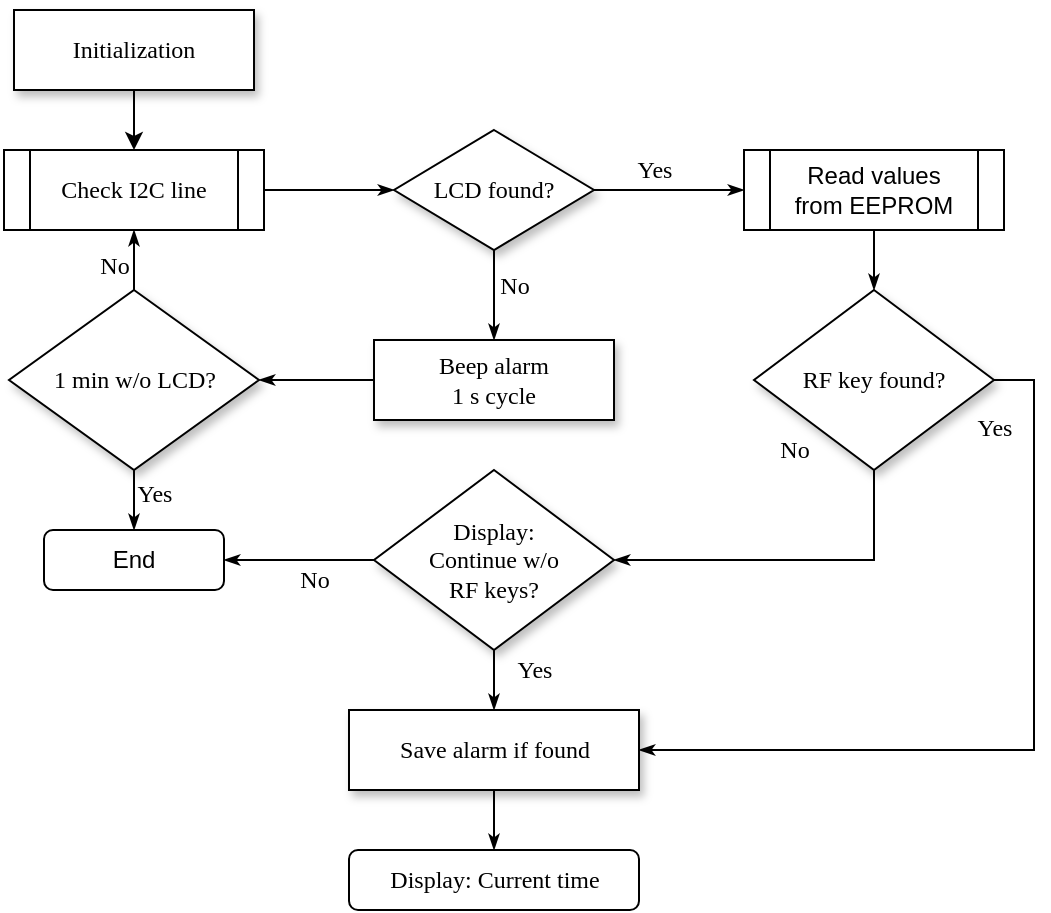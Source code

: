 <mxfile version="10.6.5" type="github"><diagram name="Page-1" id="edf60f1a-56cd-e834-aa8a-f176f3a09ee4"><mxGraphModel dx="842" dy="463" grid="1" gridSize="10" guides="1" tooltips="1" connect="1" arrows="1" fold="1" page="1" pageScale="1" pageWidth="1100" pageHeight="850" background="#ffffff" math="0" shadow="0"><root><mxCell id="0"/><mxCell id="1" parent="0"/><mxCell id="60e70716793133e9-4" value="Initialization" style="rounded=0;whiteSpace=wrap;html=1;shadow=1;labelBackgroundColor=none;strokeColor=#000000;strokeWidth=1;fillColor=#ffffff;fontFamily=Verdana;fontSize=12;fontColor=#000000;align=center;" parent="1" vertex="1"><mxGeometry x="190" y="80" width="120" height="40" as="geometry"/></mxCell><mxCell id="60e70716793133e9-5" value="LCD found?" style="rhombus;whiteSpace=wrap;html=1;rounded=0;shadow=1;labelBackgroundColor=none;strokeColor=#000000;strokeWidth=1;fillColor=#ffffff;fontFamily=Verdana;fontSize=12;fontColor=#000000;align=center;" parent="1" vertex="1"><mxGeometry x="380" y="140" width="100" height="60" as="geometry"/></mxCell><mxCell id="60e70716793133e9-9" value="&lt;div style=&quot;font-size: 12px;&quot;&gt;Beep alarm&lt;/div&gt;&lt;div style=&quot;font-size: 12px;&quot;&gt;1 s cycle&lt;br style=&quot;font-size: 12px;&quot;&gt;&lt;/div&gt;" style="whiteSpace=wrap;html=1;rounded=0;shadow=1;labelBackgroundColor=none;strokeColor=#000000;strokeWidth=1;fillColor=#ffffff;fontFamily=Verdana;fontSize=12;fontColor=#000000;align=center;" parent="1" vertex="1"><mxGeometry x="370" y="245" width="120" height="40" as="geometry"/></mxCell><mxCell id="el-idCK2k_gj1LfbbVk5-2" value="&lt;font style=&quot;font-size: 12px;&quot; face=&quot;Verdana&quot;&gt;Check I2C line&lt;/font&gt;" style="shape=process;whiteSpace=wrap;html=1;backgroundOutline=1;fontSize=12;" parent="1" vertex="1"><mxGeometry x="185" y="150" width="130" height="40" as="geometry"/></mxCell><mxCell id="el-idCK2k_gj1LfbbVk5-5" value="" style="edgeStyle=orthogonalEdgeStyle;rounded=0;orthogonalLoop=1;jettySize=auto;html=1;exitX=0.5;exitY=1;exitDx=0;exitDy=0;fontSize=12;" parent="1" source="60e70716793133e9-4" edge="1"><mxGeometry relative="1" as="geometry"><mxPoint x="260" y="200" as="sourcePoint"/><mxPoint x="250" y="150" as="targetPoint"/></mxGeometry></mxCell><mxCell id="el-idCK2k_gj1LfbbVk5-8" value="&lt;div style=&quot;font-size: 12px;&quot;&gt;&lt;font style=&quot;font-size: 12px;&quot;&gt;Read values&lt;/font&gt;&lt;/div&gt;&lt;div style=&quot;font-size: 12px;&quot;&gt;&lt;font style=&quot;font-size: 12px;&quot;&gt;from EEPROM&lt;br style=&quot;font-size: 12px;&quot;&gt;&lt;/font&gt;&lt;/div&gt;" style="shape=process;whiteSpace=wrap;html=1;backgroundOutline=1;fontSize=12;" parent="1" vertex="1"><mxGeometry x="555" y="150" width="130" height="40" as="geometry"/></mxCell><mxCell id="el-idCK2k_gj1LfbbVk5-9" value="RF key found?" style="rhombus;whiteSpace=wrap;html=1;rounded=0;shadow=1;labelBackgroundColor=none;strokeColor=#000000;strokeWidth=1;fillColor=#ffffff;fontFamily=Verdana;fontSize=12;fontColor=#000000;align=center;" parent="1" vertex="1"><mxGeometry x="560" y="220" width="120" height="90" as="geometry"/></mxCell><mxCell id="el-idCK2k_gj1LfbbVk5-17" value="&lt;div style=&quot;font-size: 12px;&quot;&gt;Display:&lt;/div&gt;&lt;div style=&quot;font-size: 12px;&quot;&gt;Continue w/o &lt;br style=&quot;font-size: 12px;&quot;&gt;&lt;/div&gt;&lt;div style=&quot;font-size: 12px;&quot;&gt;RF keys?&lt;br style=&quot;font-size: 12px;&quot;&gt;&lt;/div&gt;" style="rhombus;whiteSpace=wrap;html=1;rounded=0;shadow=1;labelBackgroundColor=none;strokeColor=#000000;strokeWidth=1;fillColor=#ffffff;fontFamily=Verdana;fontSize=12;fontColor=#000000;align=center;" parent="1" vertex="1"><mxGeometry x="370" y="310" width="120" height="90" as="geometry"/></mxCell><mxCell id="el-idCK2k_gj1LfbbVk5-43" value="1 min w/o LCD?" style="rhombus;whiteSpace=wrap;html=1;rounded=0;shadow=1;labelBackgroundColor=none;strokeColor=#000000;strokeWidth=1;fillColor=#ffffff;fontFamily=Verdana;fontSize=12;fontColor=#000000;align=center;" parent="1" vertex="1"><mxGeometry x="187.5" y="220" width="125" height="90" as="geometry"/></mxCell><mxCell id="_3IvVKniiSneHhxvr01e-3" value="Save alarm if found" style="whiteSpace=wrap;html=1;rounded=0;shadow=1;labelBackgroundColor=none;strokeColor=#000000;strokeWidth=1;fillColor=#ffffff;fontFamily=Verdana;fontSize=12;fontColor=#000000;align=center;" vertex="1" parent="1"><mxGeometry x="357.5" y="430" width="145" height="40" as="geometry"/></mxCell><mxCell id="_3IvVKniiSneHhxvr01e-4" value="Yes" style="edgeStyle=orthogonalEdgeStyle;rounded=0;html=1;labelBackgroundColor=none;startSize=5;endArrow=classicThin;endFill=1;endSize=5;jettySize=auto;orthogonalLoop=1;strokeColor=#000000;strokeWidth=1;fontFamily=Verdana;fontSize=12;fontColor=#000000;entryX=0.5;entryY=0;entryDx=0;entryDy=0;exitX=0.5;exitY=1;exitDx=0;exitDy=0;" edge="1" parent="1" source="el-idCK2k_gj1LfbbVk5-17" target="_3IvVKniiSneHhxvr01e-3"><mxGeometry x="-0.356" y="20" relative="1" as="geometry"><mxPoint as="offset"/><mxPoint x="759.724" y="410.103" as="sourcePoint"/><mxPoint x="854.897" y="470.103" as="targetPoint"/></mxGeometry></mxCell><mxCell id="_3IvVKniiSneHhxvr01e-6" value="&lt;font style=&quot;font-size: 12px;&quot; face=&quot;Verdana&quot;&gt;Display: Current time&lt;/font&gt;" style="rounded=1;whiteSpace=wrap;html=1;fontSize=12;" vertex="1" parent="1"><mxGeometry x="357.5" y="500" width="145" height="30" as="geometry"/></mxCell><mxCell id="el-idCK2k_gj1LfbbVk5-33" value="End" style="rounded=1;whiteSpace=wrap;html=1;fontSize=12;" parent="1" vertex="1"><mxGeometry x="205" y="340" width="90" height="30" as="geometry"/></mxCell><mxCell id="_3IvVKniiSneHhxvr01e-12" value="" style="edgeStyle=orthogonalEdgeStyle;rounded=0;html=1;labelBackgroundColor=none;startSize=5;endArrow=classicThin;endFill=1;endSize=5;jettySize=auto;orthogonalLoop=1;strokeColor=#000000;strokeWidth=1;fontFamily=Verdana;fontSize=12;fontColor=#000000;exitX=1;exitY=0.5;exitDx=0;exitDy=0;entryX=0;entryY=0.5;entryDx=0;entryDy=0;" edge="1" parent="1" source="el-idCK2k_gj1LfbbVk5-2" target="60e70716793133e9-5"><mxGeometry x="-0.203" y="10" relative="1" as="geometry"><mxPoint as="offset"/><mxPoint x="445.069" y="390.103" as="sourcePoint"/><mxPoint x="350" y="170" as="targetPoint"/></mxGeometry></mxCell><mxCell id="_3IvVKniiSneHhxvr01e-13" value="Yes" style="edgeStyle=orthogonalEdgeStyle;rounded=0;html=1;labelBackgroundColor=none;startSize=5;endArrow=classicThin;endFill=1;endSize=5;jettySize=auto;orthogonalLoop=1;strokeColor=#000000;strokeWidth=1;fontFamily=Verdana;fontSize=12;fontColor=#000000;entryX=0;entryY=0.5;entryDx=0;entryDy=0;exitX=1;exitY=0.5;exitDx=0;exitDy=0;" edge="1" parent="1" source="60e70716793133e9-5" target="el-idCK2k_gj1LfbbVk5-8"><mxGeometry x="-0.203" y="10" relative="1" as="geometry"><mxPoint as="offset"/><mxPoint x="455.069" y="400.103" as="sourcePoint"/><mxPoint x="455.069" y="424.931" as="targetPoint"/></mxGeometry></mxCell><mxCell id="_3IvVKniiSneHhxvr01e-14" value="No" style="edgeStyle=orthogonalEdgeStyle;rounded=0;html=1;labelBackgroundColor=none;startSize=5;endArrow=classicThin;endFill=1;endSize=5;jettySize=auto;orthogonalLoop=1;strokeColor=#000000;strokeWidth=1;fontFamily=Verdana;fontSize=12;fontColor=#000000;exitX=0.5;exitY=1;exitDx=0;exitDy=0;entryX=0.5;entryY=0;entryDx=0;entryDy=0;" edge="1" parent="1" source="60e70716793133e9-5" target="60e70716793133e9-9"><mxGeometry x="-0.203" y="10" relative="1" as="geometry"><mxPoint as="offset"/><mxPoint x="465.069" y="410.103" as="sourcePoint"/><mxPoint x="400" y="230" as="targetPoint"/></mxGeometry></mxCell><mxCell id="_3IvVKniiSneHhxvr01e-15" value="" style="edgeStyle=orthogonalEdgeStyle;rounded=0;html=1;labelBackgroundColor=none;startSize=5;endArrow=classicThin;endFill=1;endSize=5;jettySize=auto;orthogonalLoop=1;strokeColor=#000000;strokeWidth=1;fontFamily=Verdana;fontSize=12;fontColor=#000000;entryX=1;entryY=0.5;entryDx=0;entryDy=0;exitX=0;exitY=0.5;exitDx=0;exitDy=0;" edge="1" parent="1" source="60e70716793133e9-9" target="el-idCK2k_gj1LfbbVk5-43"><mxGeometry x="0.012" y="10" relative="1" as="geometry"><mxPoint as="offset"/><mxPoint x="475.069" y="420.103" as="sourcePoint"/><mxPoint x="475.069" y="444.931" as="targetPoint"/></mxGeometry></mxCell><mxCell id="_3IvVKniiSneHhxvr01e-16" value="No" style="edgeStyle=orthogonalEdgeStyle;rounded=0;html=1;labelBackgroundColor=none;startSize=5;endArrow=classicThin;endFill=1;endSize=5;jettySize=auto;orthogonalLoop=1;strokeColor=#000000;strokeWidth=1;fontFamily=Verdana;fontSize=12;fontColor=#000000;entryX=0.5;entryY=1;entryDx=0;entryDy=0;exitX=0.5;exitY=0;exitDx=0;exitDy=0;" edge="1" parent="1" source="el-idCK2k_gj1LfbbVk5-43" target="el-idCK2k_gj1LfbbVk5-2"><mxGeometry x="-0.203" y="10" relative="1" as="geometry"><mxPoint as="offset"/><mxPoint x="250" y="220" as="sourcePoint"/><mxPoint x="485.069" y="454.931" as="targetPoint"/></mxGeometry></mxCell><mxCell id="_3IvVKniiSneHhxvr01e-17" value="Yes" style="edgeStyle=orthogonalEdgeStyle;rounded=0;html=1;labelBackgroundColor=none;startSize=5;endArrow=classicThin;endFill=1;endSize=5;jettySize=auto;orthogonalLoop=1;strokeColor=#000000;strokeWidth=1;fontFamily=Verdana;fontSize=12;fontColor=#000000;exitX=0.5;exitY=1;exitDx=0;exitDy=0;entryX=0.5;entryY=0;entryDx=0;entryDy=0;" edge="1" parent="1" source="el-idCK2k_gj1LfbbVk5-43" target="el-idCK2k_gj1LfbbVk5-33"><mxGeometry x="-0.203" y="10" relative="1" as="geometry"><mxPoint as="offset"/><mxPoint x="495.069" y="440.103" as="sourcePoint"/><mxPoint x="250" y="330" as="targetPoint"/></mxGeometry></mxCell><mxCell id="_3IvVKniiSneHhxvr01e-18" value="No" style="edgeStyle=orthogonalEdgeStyle;rounded=0;html=1;labelBackgroundColor=none;startSize=5;endArrow=classicThin;endFill=1;endSize=5;jettySize=auto;orthogonalLoop=1;strokeColor=#000000;strokeWidth=1;fontFamily=Verdana;fontSize=12;fontColor=#000000;entryX=1;entryY=0.5;entryDx=0;entryDy=0;exitX=0;exitY=0.5;exitDx=0;exitDy=0;" edge="1" parent="1" source="el-idCK2k_gj1LfbbVk5-17" target="el-idCK2k_gj1LfbbVk5-33"><mxGeometry x="-0.203" y="10" relative="1" as="geometry"><mxPoint as="offset"/><mxPoint x="505.069" y="450.103" as="sourcePoint"/><mxPoint x="505.069" y="474.931" as="targetPoint"/></mxGeometry></mxCell><mxCell id="_3IvVKniiSneHhxvr01e-19" value="" style="edgeStyle=orthogonalEdgeStyle;rounded=0;html=1;labelBackgroundColor=none;startSize=5;endArrow=classicThin;endFill=1;endSize=5;jettySize=auto;orthogonalLoop=1;strokeColor=#000000;strokeWidth=1;fontFamily=Verdana;fontSize=12;fontColor=#000000;exitX=0.5;exitY=1;exitDx=0;exitDy=0;entryX=0.5;entryY=0;entryDx=0;entryDy=0;" edge="1" parent="1" source="el-idCK2k_gj1LfbbVk5-8" target="el-idCK2k_gj1LfbbVk5-9"><mxGeometry x="-0.203" y="10" relative="1" as="geometry"><mxPoint as="offset"/><mxPoint x="515.069" y="460.103" as="sourcePoint"/><mxPoint x="555" y="220" as="targetPoint"/></mxGeometry></mxCell><mxCell id="_3IvVKniiSneHhxvr01e-20" value="No" style="edgeStyle=orthogonalEdgeStyle;rounded=0;html=1;labelBackgroundColor=none;startSize=5;endArrow=classicThin;endFill=1;endSize=5;jettySize=auto;orthogonalLoop=1;strokeColor=#000000;strokeWidth=1;fontFamily=Verdana;fontSize=12;fontColor=#000000;entryX=1;entryY=0.5;entryDx=0;entryDy=0;exitX=0.5;exitY=1;exitDx=0;exitDy=0;" edge="1" parent="1" source="el-idCK2k_gj1LfbbVk5-9" target="el-idCK2k_gj1LfbbVk5-17"><mxGeometry x="-0.03" y="-55" relative="1" as="geometry"><mxPoint as="offset"/><mxPoint x="525.069" y="470.103" as="sourcePoint"/><mxPoint x="525.069" y="494.931" as="targetPoint"/></mxGeometry></mxCell><mxCell id="_3IvVKniiSneHhxvr01e-21" value="Yes" style="edgeStyle=orthogonalEdgeStyle;rounded=0;html=1;labelBackgroundColor=none;startSize=5;endArrow=classicThin;endFill=1;endSize=5;jettySize=auto;orthogonalLoop=1;strokeColor=#000000;strokeWidth=1;fontFamily=Verdana;fontSize=12;fontColor=#000000;entryX=1;entryY=0.5;entryDx=0;entryDy=0;exitX=1;exitY=0.5;exitDx=0;exitDy=0;" edge="1" parent="1" source="el-idCK2k_gj1LfbbVk5-9" target="_3IvVKniiSneHhxvr01e-3"><mxGeometry x="-0.781" y="-20" relative="1" as="geometry"><mxPoint as="offset"/><mxPoint x="535.069" y="480.103" as="sourcePoint"/><mxPoint x="535.069" y="504.931" as="targetPoint"/></mxGeometry></mxCell><mxCell id="_3IvVKniiSneHhxvr01e-22" value="" style="edgeStyle=orthogonalEdgeStyle;rounded=0;html=1;labelBackgroundColor=none;startSize=5;endArrow=classicThin;endFill=1;endSize=5;jettySize=auto;orthogonalLoop=1;strokeColor=#000000;strokeWidth=1;fontFamily=Verdana;fontSize=12;fontColor=#000000;entryX=0.5;entryY=0;entryDx=0;entryDy=0;exitX=0.5;exitY=1;exitDx=0;exitDy=0;" edge="1" parent="1" source="_3IvVKniiSneHhxvr01e-3" target="_3IvVKniiSneHhxvr01e-6"><mxGeometry x="-0.203" y="10" relative="1" as="geometry"><mxPoint as="offset"/><mxPoint x="545.069" y="490.103" as="sourcePoint"/><mxPoint x="545.069" y="514.931" as="targetPoint"/></mxGeometry></mxCell></root></mxGraphModel></diagram></mxfile>